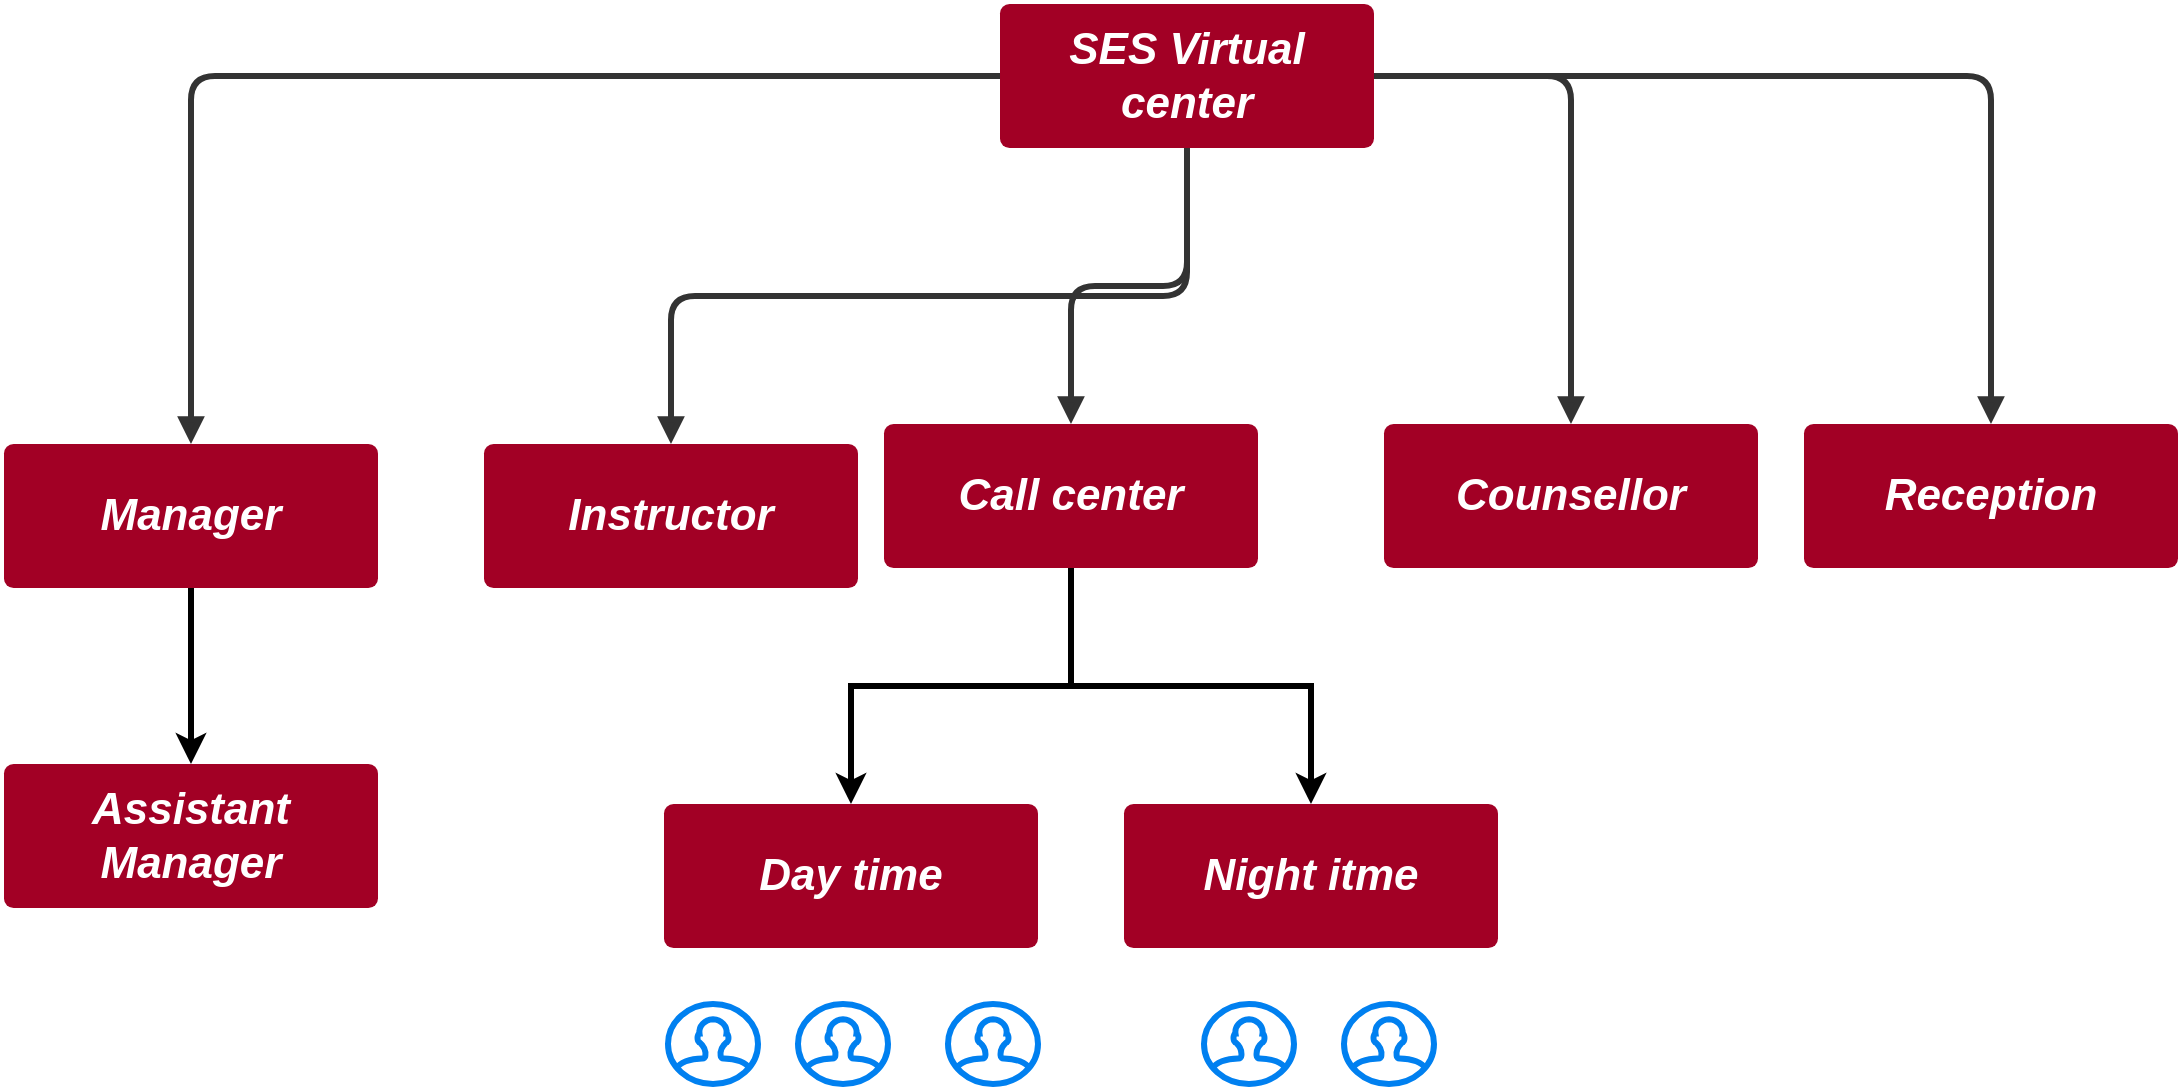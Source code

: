 <mxfile version="13.7.5" type="device"><diagram id="bBV0H1WsZSsCrS8MwBKZ" name="Page-1"><mxGraphModel dx="2297" dy="867" grid="1" gridSize="10" guides="1" tooltips="1" connect="1" arrows="1" fold="1" page="1" pageScale="1" pageWidth="850" pageHeight="1100" math="0" shadow="0"><root><mxCell id="0"/><mxCell id="1" parent="0"/><UserObject label="" lucidchartObjectId="eFyxmdcfpIaN" id="iuAvVx0iOswd1mn9UiTn-13"><mxCell style="html=1;jettySize=18;fontSize=22;strokeColor=#333333;strokeOpacity=100;rounded=1;arcSize=24;edgeStyle=orthogonalEdgeStyle;startArrow=none;;endArrow=block;endFill=1;;exitX=0.5;exitY=1;exitPerimeter=1;entryX=0.5;entryY=0;entryDx=0;entryDy=0;strokeWidth=3;" parent="1" source="iuAvVx0iOswd1mn9UiTn-14" target="uiOobZSrC4rV3FX6xUES-51" edge="1"><mxGeometry width="100" height="100" relative="1" as="geometry"><Array as="points"/><mxPoint x="75" y="330" as="targetPoint"/></mxGeometry></mxCell></UserObject><UserObject label="SES Virtual center" lucidchartObjectId="eFyx54tikogC" id="iuAvVx0iOswd1mn9UiTn-14"><mxCell style="html=1;whiteSpace=wrap;fontSize=22;fontColor=#ffffff;fontStyle=3;align=center;spacing=3;strokeOpacity=0;fillOpacity=100;rounded=1;absoluteArcSize=1;arcSize=9.6;fillColor=#a20025;strokeColor=#6F0000;strokeWidth=3;" parent="1" vertex="1" zOrder="130.132"><mxGeometry x="338" y="180" width="187" height="72" as="geometry"/></mxCell></UserObject><UserObject label="Instructor" lucidchartObjectId="eFyx54tikogC" id="uiOobZSrC4rV3FX6xUES-51"><mxCell style="html=1;whiteSpace=wrap;fontSize=22;fontColor=#ffffff;fontStyle=3;align=center;spacing=3;strokeOpacity=0;fillOpacity=100;rounded=1;absoluteArcSize=1;arcSize=9.6;fillColor=#a20025;strokeColor=#6F0000;strokeWidth=3;" vertex="1" zOrder="130.132" parent="1"><mxGeometry x="80" y="400" width="187" height="72" as="geometry"/></mxCell></UserObject><mxCell id="uiOobZSrC4rV3FX6xUES-67" value="" style="edgeStyle=orthogonalEdgeStyle;rounded=0;orthogonalLoop=1;jettySize=auto;html=1;entryX=0.5;entryY=0;entryDx=0;entryDy=0;strokeWidth=3;fontSize=22;" edge="1" parent="1" source="uiOobZSrC4rV3FX6xUES-52" target="uiOobZSrC4rV3FX6xUES-62"><mxGeometry relative="1" as="geometry"/></mxCell><mxCell id="uiOobZSrC4rV3FX6xUES-68" value="" style="edgeStyle=orthogonalEdgeStyle;rounded=0;orthogonalLoop=1;jettySize=auto;html=1;strokeWidth=3;fontSize=22;" edge="1" parent="1" source="uiOobZSrC4rV3FX6xUES-52" target="uiOobZSrC4rV3FX6xUES-61"><mxGeometry relative="1" as="geometry"/></mxCell><UserObject label="Call center" lucidchartObjectId="eFyx54tikogC" id="uiOobZSrC4rV3FX6xUES-52"><mxCell style="html=1;whiteSpace=wrap;fontSize=22;fontColor=#ffffff;fontStyle=3;align=center;spacing=3;strokeOpacity=0;fillOpacity=100;rounded=1;absoluteArcSize=1;arcSize=9.6;fillColor=#a20025;strokeColor=#6F0000;strokeWidth=3;" vertex="1" zOrder="130.132" parent="1"><mxGeometry x="280" y="390" width="187" height="72" as="geometry"/></mxCell></UserObject><mxCell id="uiOobZSrC4rV3FX6xUES-64" value="" style="edgeStyle=orthogonalEdgeStyle;rounded=0;orthogonalLoop=1;jettySize=auto;html=1;strokeWidth=3;fontSize=22;" edge="1" parent="1" source="uiOobZSrC4rV3FX6xUES-53" target="uiOobZSrC4rV3FX6xUES-63"><mxGeometry relative="1" as="geometry"/></mxCell><UserObject label="Manager" lucidchartObjectId="eFyx54tikogC" id="uiOobZSrC4rV3FX6xUES-53"><mxCell style="html=1;whiteSpace=wrap;fontSize=22;fontColor=#ffffff;fontStyle=3;align=center;spacing=3;strokeOpacity=0;fillOpacity=100;rounded=1;absoluteArcSize=1;arcSize=9.6;fillColor=#a20025;strokeColor=#6F0000;strokeWidth=3;" vertex="1" zOrder="130.132" parent="1"><mxGeometry x="-160" y="400" width="187" height="72" as="geometry"/></mxCell></UserObject><mxCell id="uiOobZSrC4rV3FX6xUES-56" value="" style="html=1;verticalLabelPosition=bottom;align=center;labelBackgroundColor=#ffffff;verticalAlign=top;strokeWidth=3;strokeColor=#0080F0;shadow=0;dashed=0;shape=mxgraph.ios7.icons.user;fontSize=22;" vertex="1" parent="1"><mxGeometry x="172" y="680" width="45" height="40" as="geometry"/></mxCell><mxCell id="uiOobZSrC4rV3FX6xUES-57" value="" style="html=1;verticalLabelPosition=bottom;align=center;labelBackgroundColor=#ffffff;verticalAlign=top;strokeWidth=3;strokeColor=#0080F0;shadow=0;dashed=0;shape=mxgraph.ios7.icons.user;fontSize=22;" vertex="1" parent="1"><mxGeometry x="237" y="680" width="45" height="40" as="geometry"/></mxCell><mxCell id="uiOobZSrC4rV3FX6xUES-58" value="" style="html=1;verticalLabelPosition=bottom;align=center;labelBackgroundColor=#ffffff;verticalAlign=top;strokeWidth=3;strokeColor=#0080F0;shadow=0;dashed=0;shape=mxgraph.ios7.icons.user;fontSize=22;" vertex="1" parent="1"><mxGeometry x="312" y="680" width="45" height="40" as="geometry"/></mxCell><mxCell id="uiOobZSrC4rV3FX6xUES-59" value="" style="html=1;verticalLabelPosition=bottom;align=center;labelBackgroundColor=#ffffff;verticalAlign=top;strokeWidth=3;strokeColor=#0080F0;shadow=0;dashed=0;shape=mxgraph.ios7.icons.user;fontSize=22;" vertex="1" parent="1"><mxGeometry x="440" y="680" width="45" height="40" as="geometry"/></mxCell><mxCell id="uiOobZSrC4rV3FX6xUES-60" value="" style="html=1;verticalLabelPosition=bottom;align=center;labelBackgroundColor=#ffffff;verticalAlign=top;strokeWidth=3;strokeColor=#0080F0;shadow=0;dashed=0;shape=mxgraph.ios7.icons.user;fontSize=22;" vertex="1" parent="1"><mxGeometry x="510" y="680" width="45" height="40" as="geometry"/></mxCell><UserObject label="Day time" lucidchartObjectId="eFyx54tikogC" id="uiOobZSrC4rV3FX6xUES-61"><mxCell style="html=1;whiteSpace=wrap;fontSize=22;fontColor=#ffffff;fontStyle=3;align=center;spacing=3;strokeOpacity=0;fillOpacity=100;rounded=1;absoluteArcSize=1;arcSize=9.6;fillColor=#a20025;strokeColor=#6F0000;strokeWidth=3;" vertex="1" zOrder="130.132" parent="1"><mxGeometry x="170" y="580" width="187" height="72" as="geometry"/></mxCell></UserObject><UserObject label="Night itme" lucidchartObjectId="eFyx54tikogC" id="uiOobZSrC4rV3FX6xUES-62"><mxCell style="html=1;whiteSpace=wrap;fontSize=22;fontColor=#ffffff;fontStyle=3;align=center;spacing=3;strokeOpacity=0;fillOpacity=100;rounded=1;absoluteArcSize=1;arcSize=9.6;fillColor=#a20025;strokeColor=#6F0000;strokeWidth=3;" vertex="1" zOrder="130.132" parent="1"><mxGeometry x="400" y="580" width="187" height="72" as="geometry"/></mxCell></UserObject><UserObject label="Assistant Manager" lucidchartObjectId="eFyx54tikogC" id="uiOobZSrC4rV3FX6xUES-63"><mxCell style="html=1;whiteSpace=wrap;fontSize=22;fontColor=#ffffff;fontStyle=3;align=center;spacing=3;strokeOpacity=0;fillOpacity=100;rounded=1;absoluteArcSize=1;arcSize=9.6;fillColor=#a20025;strokeColor=#6F0000;strokeWidth=3;" vertex="1" zOrder="130.132" parent="1"><mxGeometry x="-160" y="560" width="187" height="72" as="geometry"/></mxCell></UserObject><UserObject label="" lucidchartObjectId="eFyxmdcfpIaN" id="uiOobZSrC4rV3FX6xUES-65"><mxCell style="html=1;jettySize=18;fontSize=22;strokeColor=#333333;strokeOpacity=100;rounded=1;arcSize=24;edgeStyle=orthogonalEdgeStyle;startArrow=none;;endArrow=block;endFill=1;;exitX=0;exitY=0.5;exitDx=0;exitDy=0;strokeWidth=3;" edge="1" parent="1" source="iuAvVx0iOswd1mn9UiTn-14" target="uiOobZSrC4rV3FX6xUES-53"><mxGeometry width="100" height="100" relative="1" as="geometry"><Array as="points"/><mxPoint x="441.5" y="262" as="sourcePoint"/><mxPoint x="233.5" y="410" as="targetPoint"/></mxGeometry></mxCell></UserObject><UserObject label="" lucidchartObjectId="eFyxmdcfpIaN" id="uiOobZSrC4rV3FX6xUES-66"><mxCell style="html=1;jettySize=18;fontSize=22;strokeColor=#333333;strokeOpacity=100;rounded=1;arcSize=24;edgeStyle=orthogonalEdgeStyle;startArrow=none;;endArrow=block;endFill=1;;entryX=0.5;entryY=0;entryDx=0;entryDy=0;strokeWidth=3;" edge="1" parent="1" source="iuAvVx0iOswd1mn9UiTn-14" target="uiOobZSrC4rV3FX6xUES-52"><mxGeometry width="100" height="100" relative="1" as="geometry"><Array as="points"/><mxPoint x="441.5" y="262" as="sourcePoint"/><mxPoint x="233.5" y="410" as="targetPoint"/></mxGeometry></mxCell></UserObject><UserObject label="Counsellor" lucidchartObjectId="eFyx54tikogC" id="uiOobZSrC4rV3FX6xUES-69"><mxCell style="html=1;whiteSpace=wrap;fontSize=22;fontColor=#ffffff;fontStyle=3;align=center;spacing=3;strokeOpacity=0;fillOpacity=100;rounded=1;absoluteArcSize=1;arcSize=9.6;fillColor=#a20025;strokeColor=#6F0000;strokeWidth=3;" vertex="1" zOrder="130.132" parent="1"><mxGeometry x="530" y="390" width="187" height="72" as="geometry"/></mxCell></UserObject><UserObject label="Reception" lucidchartObjectId="eFyx54tikogC" id="uiOobZSrC4rV3FX6xUES-70"><mxCell style="html=1;whiteSpace=wrap;fontSize=22;fontColor=#ffffff;fontStyle=3;align=center;spacing=3;strokeOpacity=0;fillOpacity=100;rounded=1;absoluteArcSize=1;arcSize=9.6;fillColor=#a20025;strokeColor=#6F0000;strokeWidth=3;" vertex="1" zOrder="130.132" parent="1"><mxGeometry x="740" y="390" width="187" height="72" as="geometry"/></mxCell></UserObject><UserObject label="" lucidchartObjectId="eFyxmdcfpIaN" id="uiOobZSrC4rV3FX6xUES-71"><mxCell style="html=1;jettySize=18;fontSize=22;strokeColor=#333333;strokeOpacity=100;rounded=1;arcSize=24;edgeStyle=orthogonalEdgeStyle;startArrow=none;;endArrow=block;endFill=1;;entryX=0.5;entryY=0;entryDx=0;entryDy=0;strokeWidth=3;exitX=1;exitY=0.5;exitDx=0;exitDy=0;" edge="1" parent="1" source="iuAvVx0iOswd1mn9UiTn-14" target="uiOobZSrC4rV3FX6xUES-69"><mxGeometry width="100" height="100" relative="1" as="geometry"><Array as="points"/><mxPoint x="441.5" y="262" as="sourcePoint"/><mxPoint x="383.5" y="400" as="targetPoint"/></mxGeometry></mxCell></UserObject><UserObject label="" lucidchartObjectId="eFyxmdcfpIaN" id="uiOobZSrC4rV3FX6xUES-72"><mxCell style="html=1;jettySize=18;fontSize=22;strokeColor=#333333;strokeOpacity=100;rounded=1;arcSize=24;edgeStyle=orthogonalEdgeStyle;startArrow=none;;endArrow=block;endFill=1;;entryX=0.5;entryY=0;entryDx=0;entryDy=0;strokeWidth=3;" edge="1" parent="1" source="iuAvVx0iOswd1mn9UiTn-14" target="uiOobZSrC4rV3FX6xUES-70"><mxGeometry width="100" height="100" relative="1" as="geometry"><Array as="points"/><mxPoint x="535" y="226" as="sourcePoint"/><mxPoint x="633.5" y="400" as="targetPoint"/></mxGeometry></mxCell></UserObject></root></mxGraphModel></diagram></mxfile>